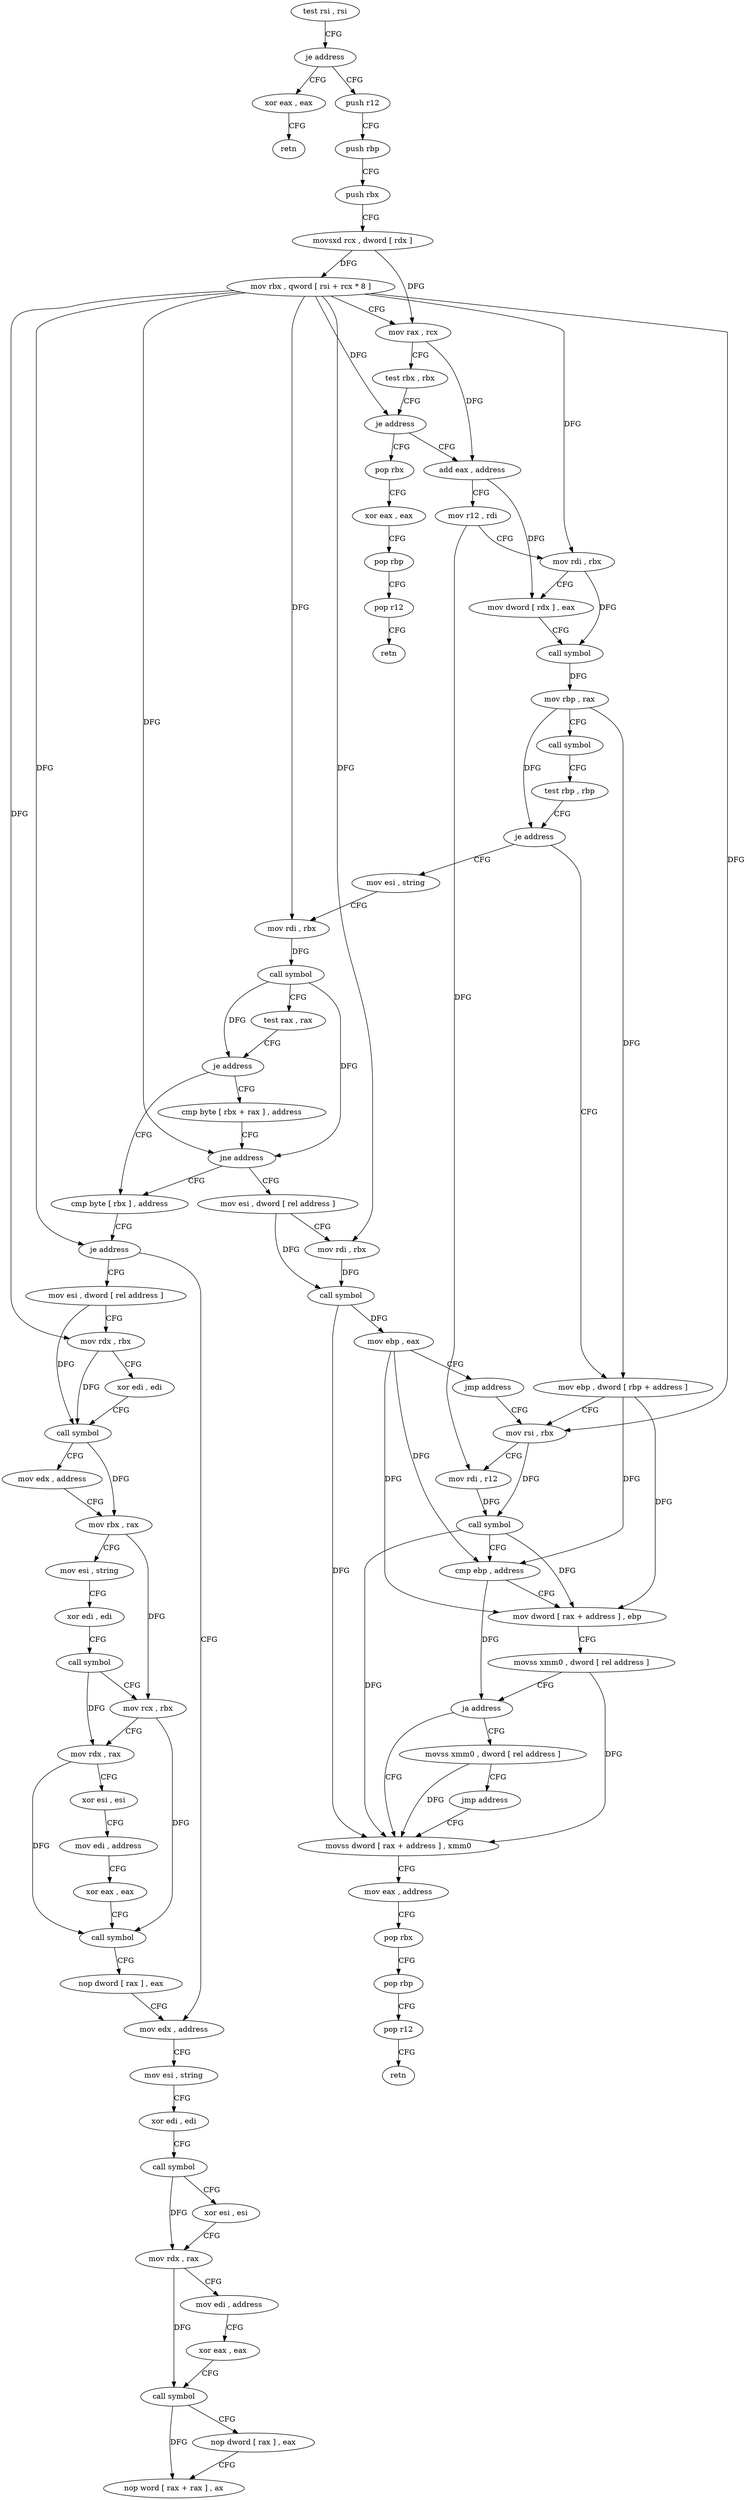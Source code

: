 digraph "func" {
"4260288" [label = "test rsi , rsi" ]
"4260291" [label = "je address" ]
"4260408" [label = "xor eax , eax" ]
"4260293" [label = "push r12" ]
"4260410" [label = "retn" ]
"4260295" [label = "push rbp" ]
"4260296" [label = "push rbx" ]
"4260297" [label = "movsxd rcx , dword [ rdx ]" ]
"4260300" [label = "mov rbx , qword [ rsi + rcx * 8 ]" ]
"4260304" [label = "mov rax , rcx" ]
"4260307" [label = "test rbx , rbx" ]
"4260310" [label = "je address" ]
"4260416" [label = "pop rbx" ]
"4260312" [label = "add eax , address" ]
"4260417" [label = "xor eax , eax" ]
"4260419" [label = "pop rbp" ]
"4260420" [label = "pop r12" ]
"4260422" [label = "retn" ]
"4260315" [label = "mov r12 , rdi" ]
"4260318" [label = "mov rdi , rbx" ]
"4260321" [label = "mov dword [ rdx ] , eax" ]
"4260323" [label = "call symbol" ]
"4260328" [label = "mov rbp , rax" ]
"4260331" [label = "call symbol" ]
"4260336" [label = "test rbp , rbp" ]
"4260339" [label = "je address" ]
"4260432" [label = "mov esi , string" ]
"4260341" [label = "mov ebp , dword [ rbp + address ]" ]
"4260437" [label = "mov rdi , rbx" ]
"4260440" [label = "call symbol" ]
"4260445" [label = "test rax , rax" ]
"4260448" [label = "je address" ]
"4260480" [label = "cmp byte [ rbx ] , address" ]
"4260450" [label = "cmp byte [ rbx + rax ] , address" ]
"4260344" [label = "mov rsi , rbx" ]
"4260483" [label = "je address" ]
"4260544" [label = "mov edx , address" ]
"4260485" [label = "mov esi , dword [ rel address ]" ]
"4260454" [label = "jne address" ]
"4260456" [label = "mov esi , dword [ rel address ]" ]
"4260392" [label = "movss xmm0 , dword [ rel address ]" ]
"4260400" [label = "jmp address" ]
"4260371" [label = "movss dword [ rax + address ] , xmm0" ]
"4260376" [label = "mov eax , address" ]
"4260381" [label = "pop rbx" ]
"4260382" [label = "pop rbp" ]
"4260383" [label = "pop r12" ]
"4260385" [label = "retn" ]
"4260549" [label = "mov esi , string" ]
"4260554" [label = "xor edi , edi" ]
"4260556" [label = "call symbol" ]
"4260561" [label = "xor esi , esi" ]
"4260563" [label = "mov rdx , rax" ]
"4260566" [label = "mov edi , address" ]
"4260571" [label = "xor eax , eax" ]
"4260573" [label = "call symbol" ]
"4260578" [label = "nop dword [ rax ] , eax" ]
"4260582" [label = "nop word [ rax + rax ] , ax" ]
"4260491" [label = "mov rdx , rbx" ]
"4260494" [label = "xor edi , edi" ]
"4260496" [label = "call symbol" ]
"4260501" [label = "mov edx , address" ]
"4260506" [label = "mov rbx , rax" ]
"4260509" [label = "mov esi , string" ]
"4260514" [label = "xor edi , edi" ]
"4260516" [label = "call symbol" ]
"4260521" [label = "mov rcx , rbx" ]
"4260524" [label = "mov rdx , rax" ]
"4260527" [label = "xor esi , esi" ]
"4260529" [label = "mov edi , address" ]
"4260534" [label = "xor eax , eax" ]
"4260536" [label = "call symbol" ]
"4260541" [label = "nop dword [ rax ] , eax" ]
"4260462" [label = "mov rdi , rbx" ]
"4260465" [label = "call symbol" ]
"4260470" [label = "mov ebp , eax" ]
"4260472" [label = "jmp address" ]
"4260347" [label = "mov rdi , r12" ]
"4260350" [label = "call symbol" ]
"4260355" [label = "cmp ebp , address" ]
"4260358" [label = "mov dword [ rax + address ] , ebp" ]
"4260361" [label = "movss xmm0 , dword [ rel address ]" ]
"4260369" [label = "ja address" ]
"4260288" -> "4260291" [ label = "CFG" ]
"4260291" -> "4260408" [ label = "CFG" ]
"4260291" -> "4260293" [ label = "CFG" ]
"4260408" -> "4260410" [ label = "CFG" ]
"4260293" -> "4260295" [ label = "CFG" ]
"4260295" -> "4260296" [ label = "CFG" ]
"4260296" -> "4260297" [ label = "CFG" ]
"4260297" -> "4260300" [ label = "DFG" ]
"4260297" -> "4260304" [ label = "DFG" ]
"4260300" -> "4260304" [ label = "CFG" ]
"4260300" -> "4260310" [ label = "DFG" ]
"4260300" -> "4260318" [ label = "DFG" ]
"4260300" -> "4260437" [ label = "DFG" ]
"4260300" -> "4260483" [ label = "DFG" ]
"4260300" -> "4260454" [ label = "DFG" ]
"4260300" -> "4260344" [ label = "DFG" ]
"4260300" -> "4260491" [ label = "DFG" ]
"4260300" -> "4260462" [ label = "DFG" ]
"4260304" -> "4260307" [ label = "CFG" ]
"4260304" -> "4260312" [ label = "DFG" ]
"4260307" -> "4260310" [ label = "CFG" ]
"4260310" -> "4260416" [ label = "CFG" ]
"4260310" -> "4260312" [ label = "CFG" ]
"4260416" -> "4260417" [ label = "CFG" ]
"4260312" -> "4260315" [ label = "CFG" ]
"4260312" -> "4260321" [ label = "DFG" ]
"4260417" -> "4260419" [ label = "CFG" ]
"4260419" -> "4260420" [ label = "CFG" ]
"4260420" -> "4260422" [ label = "CFG" ]
"4260315" -> "4260318" [ label = "CFG" ]
"4260315" -> "4260347" [ label = "DFG" ]
"4260318" -> "4260321" [ label = "CFG" ]
"4260318" -> "4260323" [ label = "DFG" ]
"4260321" -> "4260323" [ label = "CFG" ]
"4260323" -> "4260328" [ label = "DFG" ]
"4260328" -> "4260331" [ label = "CFG" ]
"4260328" -> "4260339" [ label = "DFG" ]
"4260328" -> "4260341" [ label = "DFG" ]
"4260331" -> "4260336" [ label = "CFG" ]
"4260336" -> "4260339" [ label = "CFG" ]
"4260339" -> "4260432" [ label = "CFG" ]
"4260339" -> "4260341" [ label = "CFG" ]
"4260432" -> "4260437" [ label = "CFG" ]
"4260341" -> "4260344" [ label = "CFG" ]
"4260341" -> "4260355" [ label = "DFG" ]
"4260341" -> "4260358" [ label = "DFG" ]
"4260437" -> "4260440" [ label = "DFG" ]
"4260440" -> "4260445" [ label = "CFG" ]
"4260440" -> "4260448" [ label = "DFG" ]
"4260440" -> "4260454" [ label = "DFG" ]
"4260445" -> "4260448" [ label = "CFG" ]
"4260448" -> "4260480" [ label = "CFG" ]
"4260448" -> "4260450" [ label = "CFG" ]
"4260480" -> "4260483" [ label = "CFG" ]
"4260450" -> "4260454" [ label = "CFG" ]
"4260344" -> "4260347" [ label = "CFG" ]
"4260344" -> "4260350" [ label = "DFG" ]
"4260483" -> "4260544" [ label = "CFG" ]
"4260483" -> "4260485" [ label = "CFG" ]
"4260544" -> "4260549" [ label = "CFG" ]
"4260485" -> "4260491" [ label = "CFG" ]
"4260485" -> "4260496" [ label = "DFG" ]
"4260454" -> "4260480" [ label = "CFG" ]
"4260454" -> "4260456" [ label = "CFG" ]
"4260456" -> "4260462" [ label = "CFG" ]
"4260456" -> "4260465" [ label = "DFG" ]
"4260392" -> "4260400" [ label = "CFG" ]
"4260392" -> "4260371" [ label = "DFG" ]
"4260400" -> "4260371" [ label = "CFG" ]
"4260371" -> "4260376" [ label = "CFG" ]
"4260376" -> "4260381" [ label = "CFG" ]
"4260381" -> "4260382" [ label = "CFG" ]
"4260382" -> "4260383" [ label = "CFG" ]
"4260383" -> "4260385" [ label = "CFG" ]
"4260549" -> "4260554" [ label = "CFG" ]
"4260554" -> "4260556" [ label = "CFG" ]
"4260556" -> "4260561" [ label = "CFG" ]
"4260556" -> "4260563" [ label = "DFG" ]
"4260561" -> "4260563" [ label = "CFG" ]
"4260563" -> "4260566" [ label = "CFG" ]
"4260563" -> "4260573" [ label = "DFG" ]
"4260566" -> "4260571" [ label = "CFG" ]
"4260571" -> "4260573" [ label = "CFG" ]
"4260573" -> "4260578" [ label = "CFG" ]
"4260573" -> "4260582" [ label = "DFG" ]
"4260578" -> "4260582" [ label = "CFG" ]
"4260491" -> "4260494" [ label = "CFG" ]
"4260491" -> "4260496" [ label = "DFG" ]
"4260494" -> "4260496" [ label = "CFG" ]
"4260496" -> "4260501" [ label = "CFG" ]
"4260496" -> "4260506" [ label = "DFG" ]
"4260501" -> "4260506" [ label = "CFG" ]
"4260506" -> "4260509" [ label = "CFG" ]
"4260506" -> "4260521" [ label = "DFG" ]
"4260509" -> "4260514" [ label = "CFG" ]
"4260514" -> "4260516" [ label = "CFG" ]
"4260516" -> "4260521" [ label = "CFG" ]
"4260516" -> "4260524" [ label = "DFG" ]
"4260521" -> "4260524" [ label = "CFG" ]
"4260521" -> "4260536" [ label = "DFG" ]
"4260524" -> "4260527" [ label = "CFG" ]
"4260524" -> "4260536" [ label = "DFG" ]
"4260527" -> "4260529" [ label = "CFG" ]
"4260529" -> "4260534" [ label = "CFG" ]
"4260534" -> "4260536" [ label = "CFG" ]
"4260536" -> "4260541" [ label = "CFG" ]
"4260541" -> "4260544" [ label = "CFG" ]
"4260462" -> "4260465" [ label = "DFG" ]
"4260465" -> "4260470" [ label = "DFG" ]
"4260465" -> "4260371" [ label = "DFG" ]
"4260470" -> "4260472" [ label = "CFG" ]
"4260470" -> "4260355" [ label = "DFG" ]
"4260470" -> "4260358" [ label = "DFG" ]
"4260472" -> "4260344" [ label = "CFG" ]
"4260347" -> "4260350" [ label = "DFG" ]
"4260350" -> "4260355" [ label = "CFG" ]
"4260350" -> "4260358" [ label = "DFG" ]
"4260350" -> "4260371" [ label = "DFG" ]
"4260355" -> "4260358" [ label = "CFG" ]
"4260355" -> "4260369" [ label = "DFG" ]
"4260358" -> "4260361" [ label = "CFG" ]
"4260361" -> "4260369" [ label = "CFG" ]
"4260361" -> "4260371" [ label = "DFG" ]
"4260369" -> "4260392" [ label = "CFG" ]
"4260369" -> "4260371" [ label = "CFG" ]
}
